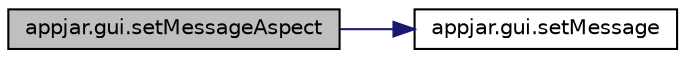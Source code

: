 digraph "appjar.gui.setMessageAspect"
{
  edge [fontname="Helvetica",fontsize="10",labelfontname="Helvetica",labelfontsize="10"];
  node [fontname="Helvetica",fontsize="10",shape=record];
  rankdir="LR";
  Node1885 [label="appjar.gui.setMessageAspect",height=0.2,width=0.4,color="black", fillcolor="grey75", style="filled", fontcolor="black"];
  Node1885 -> Node1886 [color="midnightblue",fontsize="10",style="solid"];
  Node1886 [label="appjar.gui.setMessage",height=0.2,width=0.4,color="black", fillcolor="white", style="filled",URL="$classappjar_1_1gui.html#a030d818881dc018f302d52f1fba60f45"];
}
